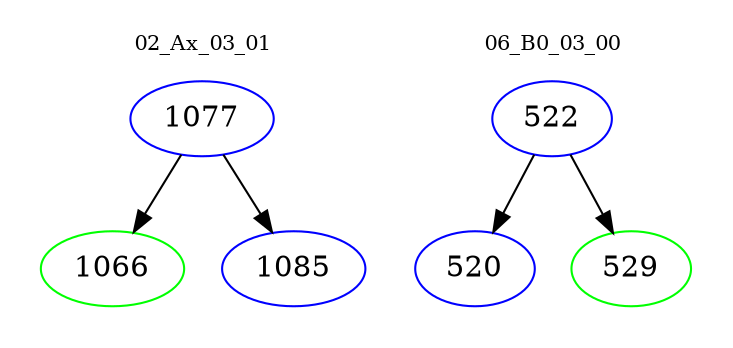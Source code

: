 digraph{
subgraph cluster_0 {
color = white
label = "02_Ax_03_01";
fontsize=10;
T0_1077 [label="1077", color="blue"]
T0_1077 -> T0_1066 [color="black"]
T0_1066 [label="1066", color="green"]
T0_1077 -> T0_1085 [color="black"]
T0_1085 [label="1085", color="blue"]
}
subgraph cluster_1 {
color = white
label = "06_B0_03_00";
fontsize=10;
T1_522 [label="522", color="blue"]
T1_522 -> T1_520 [color="black"]
T1_520 [label="520", color="blue"]
T1_522 -> T1_529 [color="black"]
T1_529 [label="529", color="green"]
}
}
